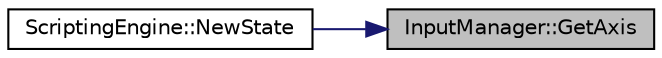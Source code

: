 digraph "InputManager::GetAxis"
{
 // LATEX_PDF_SIZE
  edge [fontname="Helvetica",fontsize="10",labelfontname="Helvetica",labelfontsize="10"];
  node [fontname="Helvetica",fontsize="10",shape=record];
  rankdir="RL";
  Node28 [label="InputManager::GetAxis",height=0.2,width=0.4,color="black", fillcolor="grey75", style="filled", fontcolor="black",tooltip="gets the value of a mouse movement axis"];
  Node28 -> Node29 [dir="back",color="midnightblue",fontsize="10",style="solid",fontname="Helvetica"];
  Node29 [label="ScriptingEngine::NewState",height=0.2,width=0.4,color="black", fillcolor="white", style="filled",URL="$class_scripting_engine.html#a125a0c206da8e74b8f6664c4e523606a",tooltip="Sets up the engine with initial processes and variables and exposes engine functionality to lua."];
}
